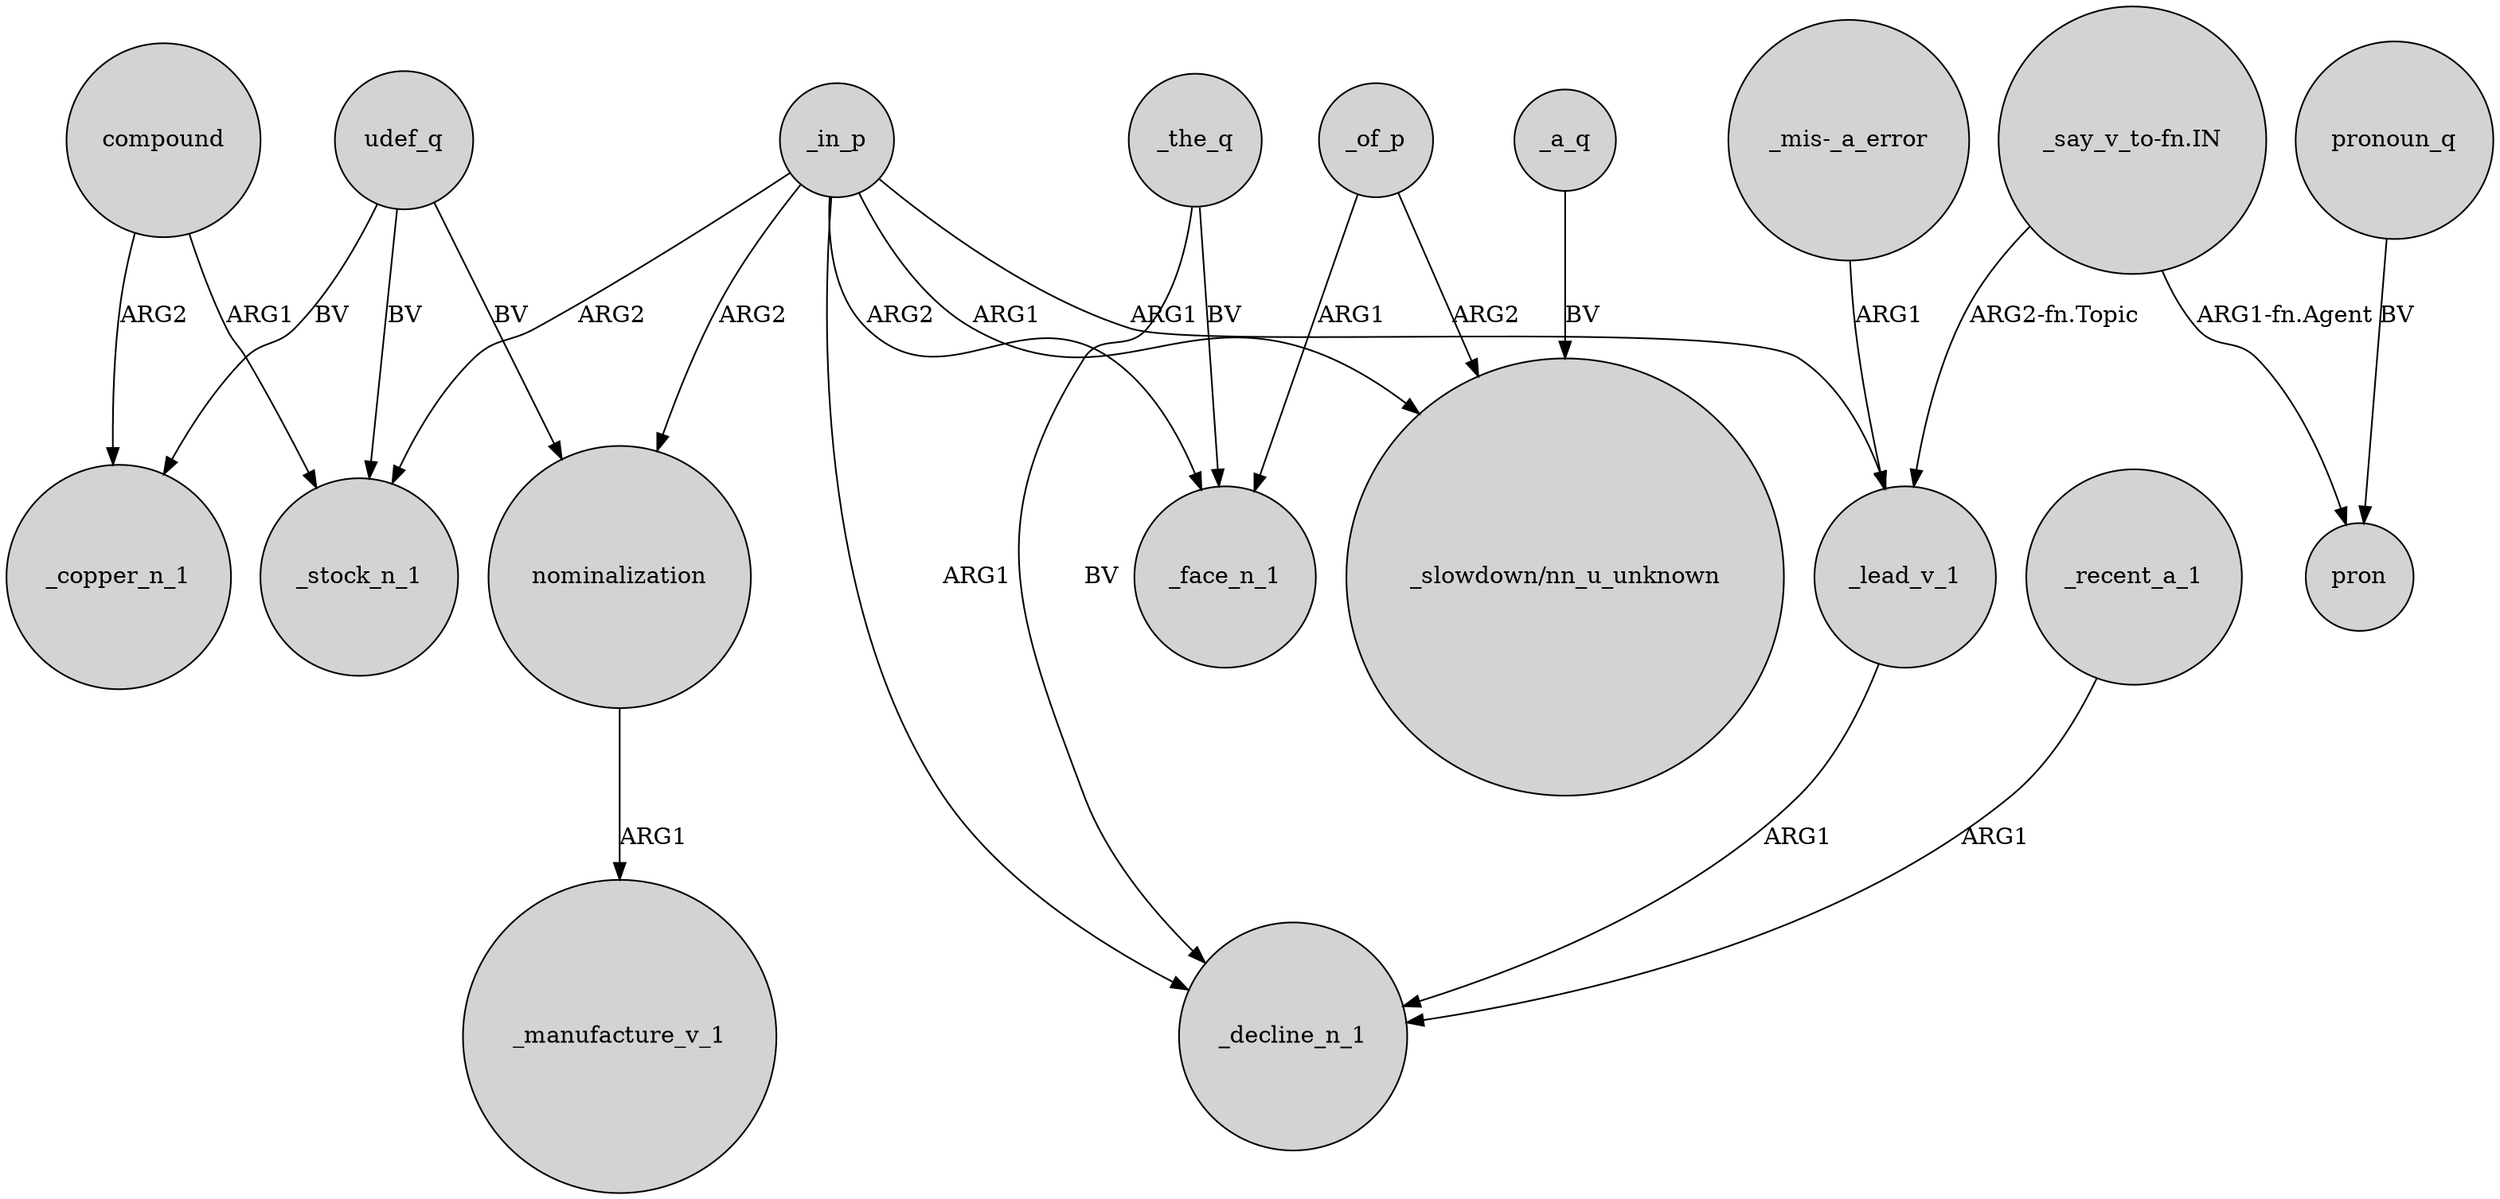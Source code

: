 digraph {
	node [shape=circle style=filled]
	udef_q -> _copper_n_1 [label=BV]
	_the_q -> _face_n_1 [label=BV]
	nominalization -> _manufacture_v_1 [label=ARG1]
	compound -> _stock_n_1 [label=ARG1]
	_the_q -> _decline_n_1 [label=BV]
	_in_p -> _lead_v_1 [label=ARG1]
	_in_p -> _face_n_1 [label=ARG2]
	pronoun_q -> pron [label=BV]
	"_mis-_a_error" -> _lead_v_1 [label=ARG1]
	udef_q -> _stock_n_1 [label=BV]
	_in_p -> "_slowdown/nn_u_unknown" [label=ARG1]
	_in_p -> _decline_n_1 [label=ARG1]
	"_say_v_to-fn.IN" -> _lead_v_1 [label="ARG2-fn.Topic"]
	_of_p -> "_slowdown/nn_u_unknown" [label=ARG2]
	udef_q -> nominalization [label=BV]
	_a_q -> "_slowdown/nn_u_unknown" [label=BV]
	_of_p -> _face_n_1 [label=ARG1]
	"_say_v_to-fn.IN" -> pron [label="ARG1-fn.Agent"]
	_lead_v_1 -> _decline_n_1 [label=ARG1]
	_recent_a_1 -> _decline_n_1 [label=ARG1]
	compound -> _copper_n_1 [label=ARG2]
	_in_p -> nominalization [label=ARG2]
	_in_p -> _stock_n_1 [label=ARG2]
}
